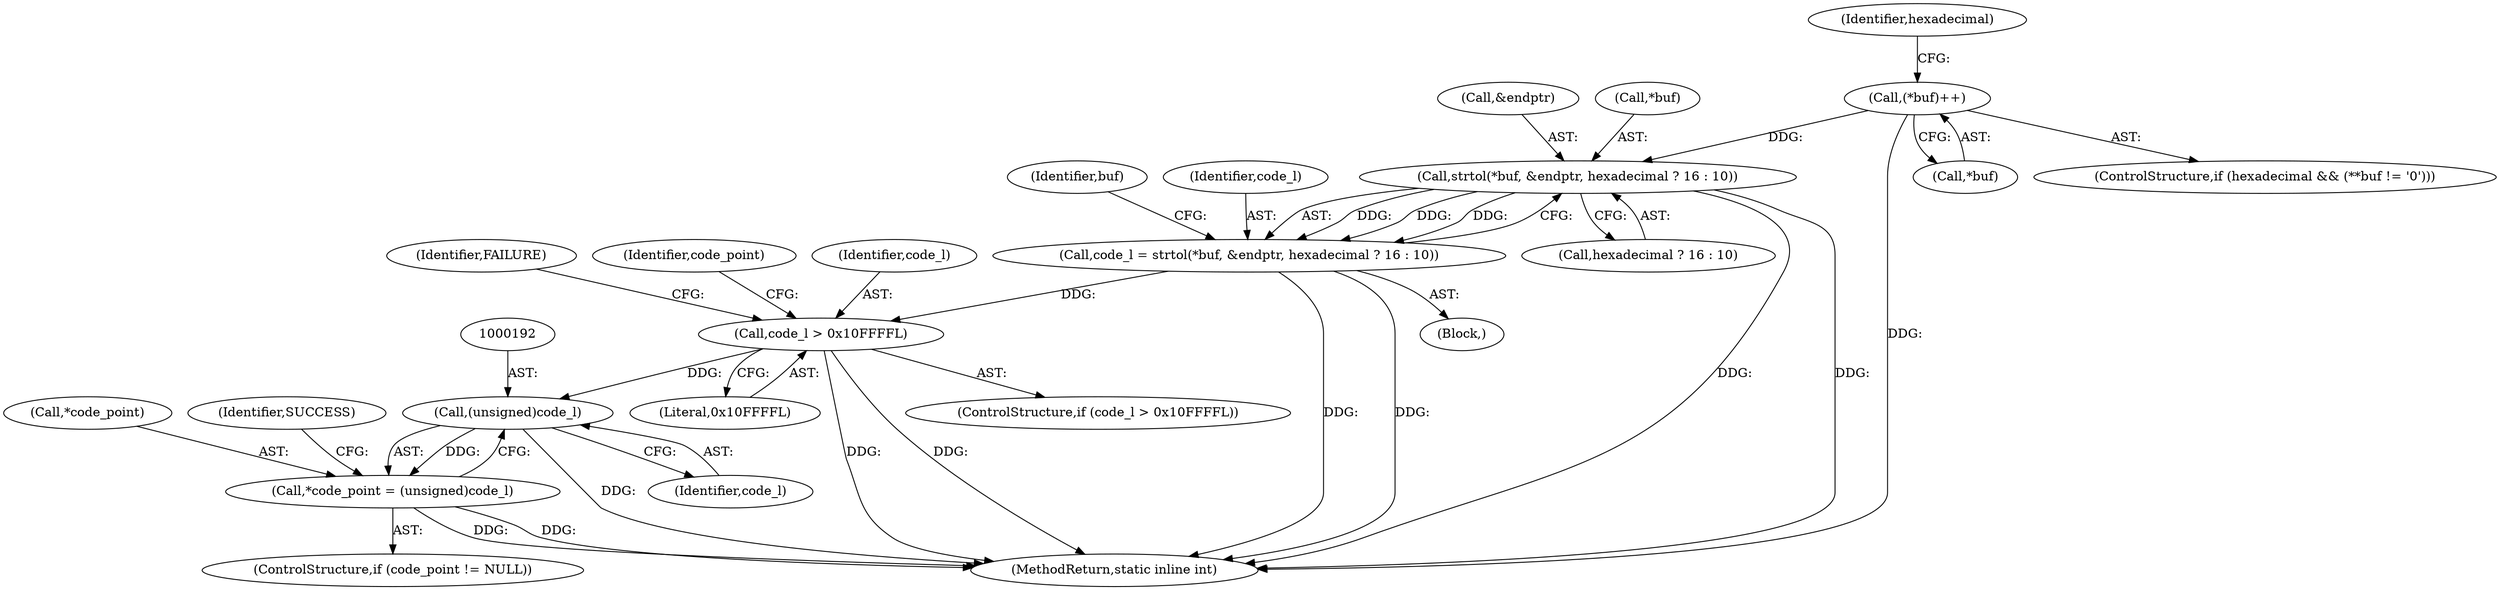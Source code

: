 digraph "0_php-src_0da8b8b801f9276359262f1ef8274c7812d3dfda?w=1_8@pointer" {
"1000132" [label="(Call,(*buf)++)"];
"1000157" [label="(Call,strtol(*buf, &endptr, hexadecimal ? 16 : 10))"];
"1000155" [label="(Call,code_l = strtol(*buf, &endptr, hexadecimal ? 16 : 10))"];
"1000179" [label="(Call,code_l > 0x10FFFFL)"];
"1000191" [label="(Call,(unsigned)code_l)"];
"1000188" [label="(Call,*code_point = (unsigned)code_l)"];
"1000183" [label="(Identifier,FAILURE)"];
"1000179" [label="(Call,code_l > 0x10FFFFL)"];
"1000168" [label="(Identifier,buf)"];
"1000189" [label="(Call,*code_point)"];
"1000155" [label="(Call,code_l = strtol(*buf, &endptr, hexadecimal ? 16 : 10))"];
"1000191" [label="(Call,(unsigned)code_l)"];
"1000156" [label="(Identifier,code_l)"];
"1000162" [label="(Call,hexadecimal ? 16 : 10)"];
"1000132" [label="(Call,(*buf)++)"];
"1000160" [label="(Call,&endptr)"];
"1000195" [label="(Identifier,SUCCESS)"];
"1000181" [label="(Literal,0x10FFFFL)"];
"1000188" [label="(Call,*code_point = (unsigned)code_l)"];
"1000158" [label="(Call,*buf)"];
"1000196" [label="(MethodReturn,static inline int)"];
"1000157" [label="(Call,strtol(*buf, &endptr, hexadecimal ? 16 : 10))"];
"1000133" [label="(Call,*buf)"];
"1000186" [label="(Identifier,code_point)"];
"1000180" [label="(Identifier,code_l)"];
"1000178" [label="(ControlStructure,if (code_l > 0x10FFFFL))"];
"1000107" [label="(Block,)"];
"1000193" [label="(Identifier,code_l)"];
"1000138" [label="(Identifier,hexadecimal)"];
"1000124" [label="(ControlStructure,if (hexadecimal && (**buf != '\0')))"];
"1000184" [label="(ControlStructure,if (code_point != NULL))"];
"1000132" -> "1000124"  [label="AST: "];
"1000132" -> "1000133"  [label="CFG: "];
"1000133" -> "1000132"  [label="AST: "];
"1000138" -> "1000132"  [label="CFG: "];
"1000132" -> "1000196"  [label="DDG: "];
"1000132" -> "1000157"  [label="DDG: "];
"1000157" -> "1000155"  [label="AST: "];
"1000157" -> "1000162"  [label="CFG: "];
"1000158" -> "1000157"  [label="AST: "];
"1000160" -> "1000157"  [label="AST: "];
"1000162" -> "1000157"  [label="AST: "];
"1000155" -> "1000157"  [label="CFG: "];
"1000157" -> "1000196"  [label="DDG: "];
"1000157" -> "1000196"  [label="DDG: "];
"1000157" -> "1000155"  [label="DDG: "];
"1000157" -> "1000155"  [label="DDG: "];
"1000157" -> "1000155"  [label="DDG: "];
"1000155" -> "1000107"  [label="AST: "];
"1000156" -> "1000155"  [label="AST: "];
"1000168" -> "1000155"  [label="CFG: "];
"1000155" -> "1000196"  [label="DDG: "];
"1000155" -> "1000196"  [label="DDG: "];
"1000155" -> "1000179"  [label="DDG: "];
"1000179" -> "1000178"  [label="AST: "];
"1000179" -> "1000181"  [label="CFG: "];
"1000180" -> "1000179"  [label="AST: "];
"1000181" -> "1000179"  [label="AST: "];
"1000183" -> "1000179"  [label="CFG: "];
"1000186" -> "1000179"  [label="CFG: "];
"1000179" -> "1000196"  [label="DDG: "];
"1000179" -> "1000196"  [label="DDG: "];
"1000179" -> "1000191"  [label="DDG: "];
"1000191" -> "1000188"  [label="AST: "];
"1000191" -> "1000193"  [label="CFG: "];
"1000192" -> "1000191"  [label="AST: "];
"1000193" -> "1000191"  [label="AST: "];
"1000188" -> "1000191"  [label="CFG: "];
"1000191" -> "1000196"  [label="DDG: "];
"1000191" -> "1000188"  [label="DDG: "];
"1000188" -> "1000184"  [label="AST: "];
"1000189" -> "1000188"  [label="AST: "];
"1000195" -> "1000188"  [label="CFG: "];
"1000188" -> "1000196"  [label="DDG: "];
"1000188" -> "1000196"  [label="DDG: "];
}
